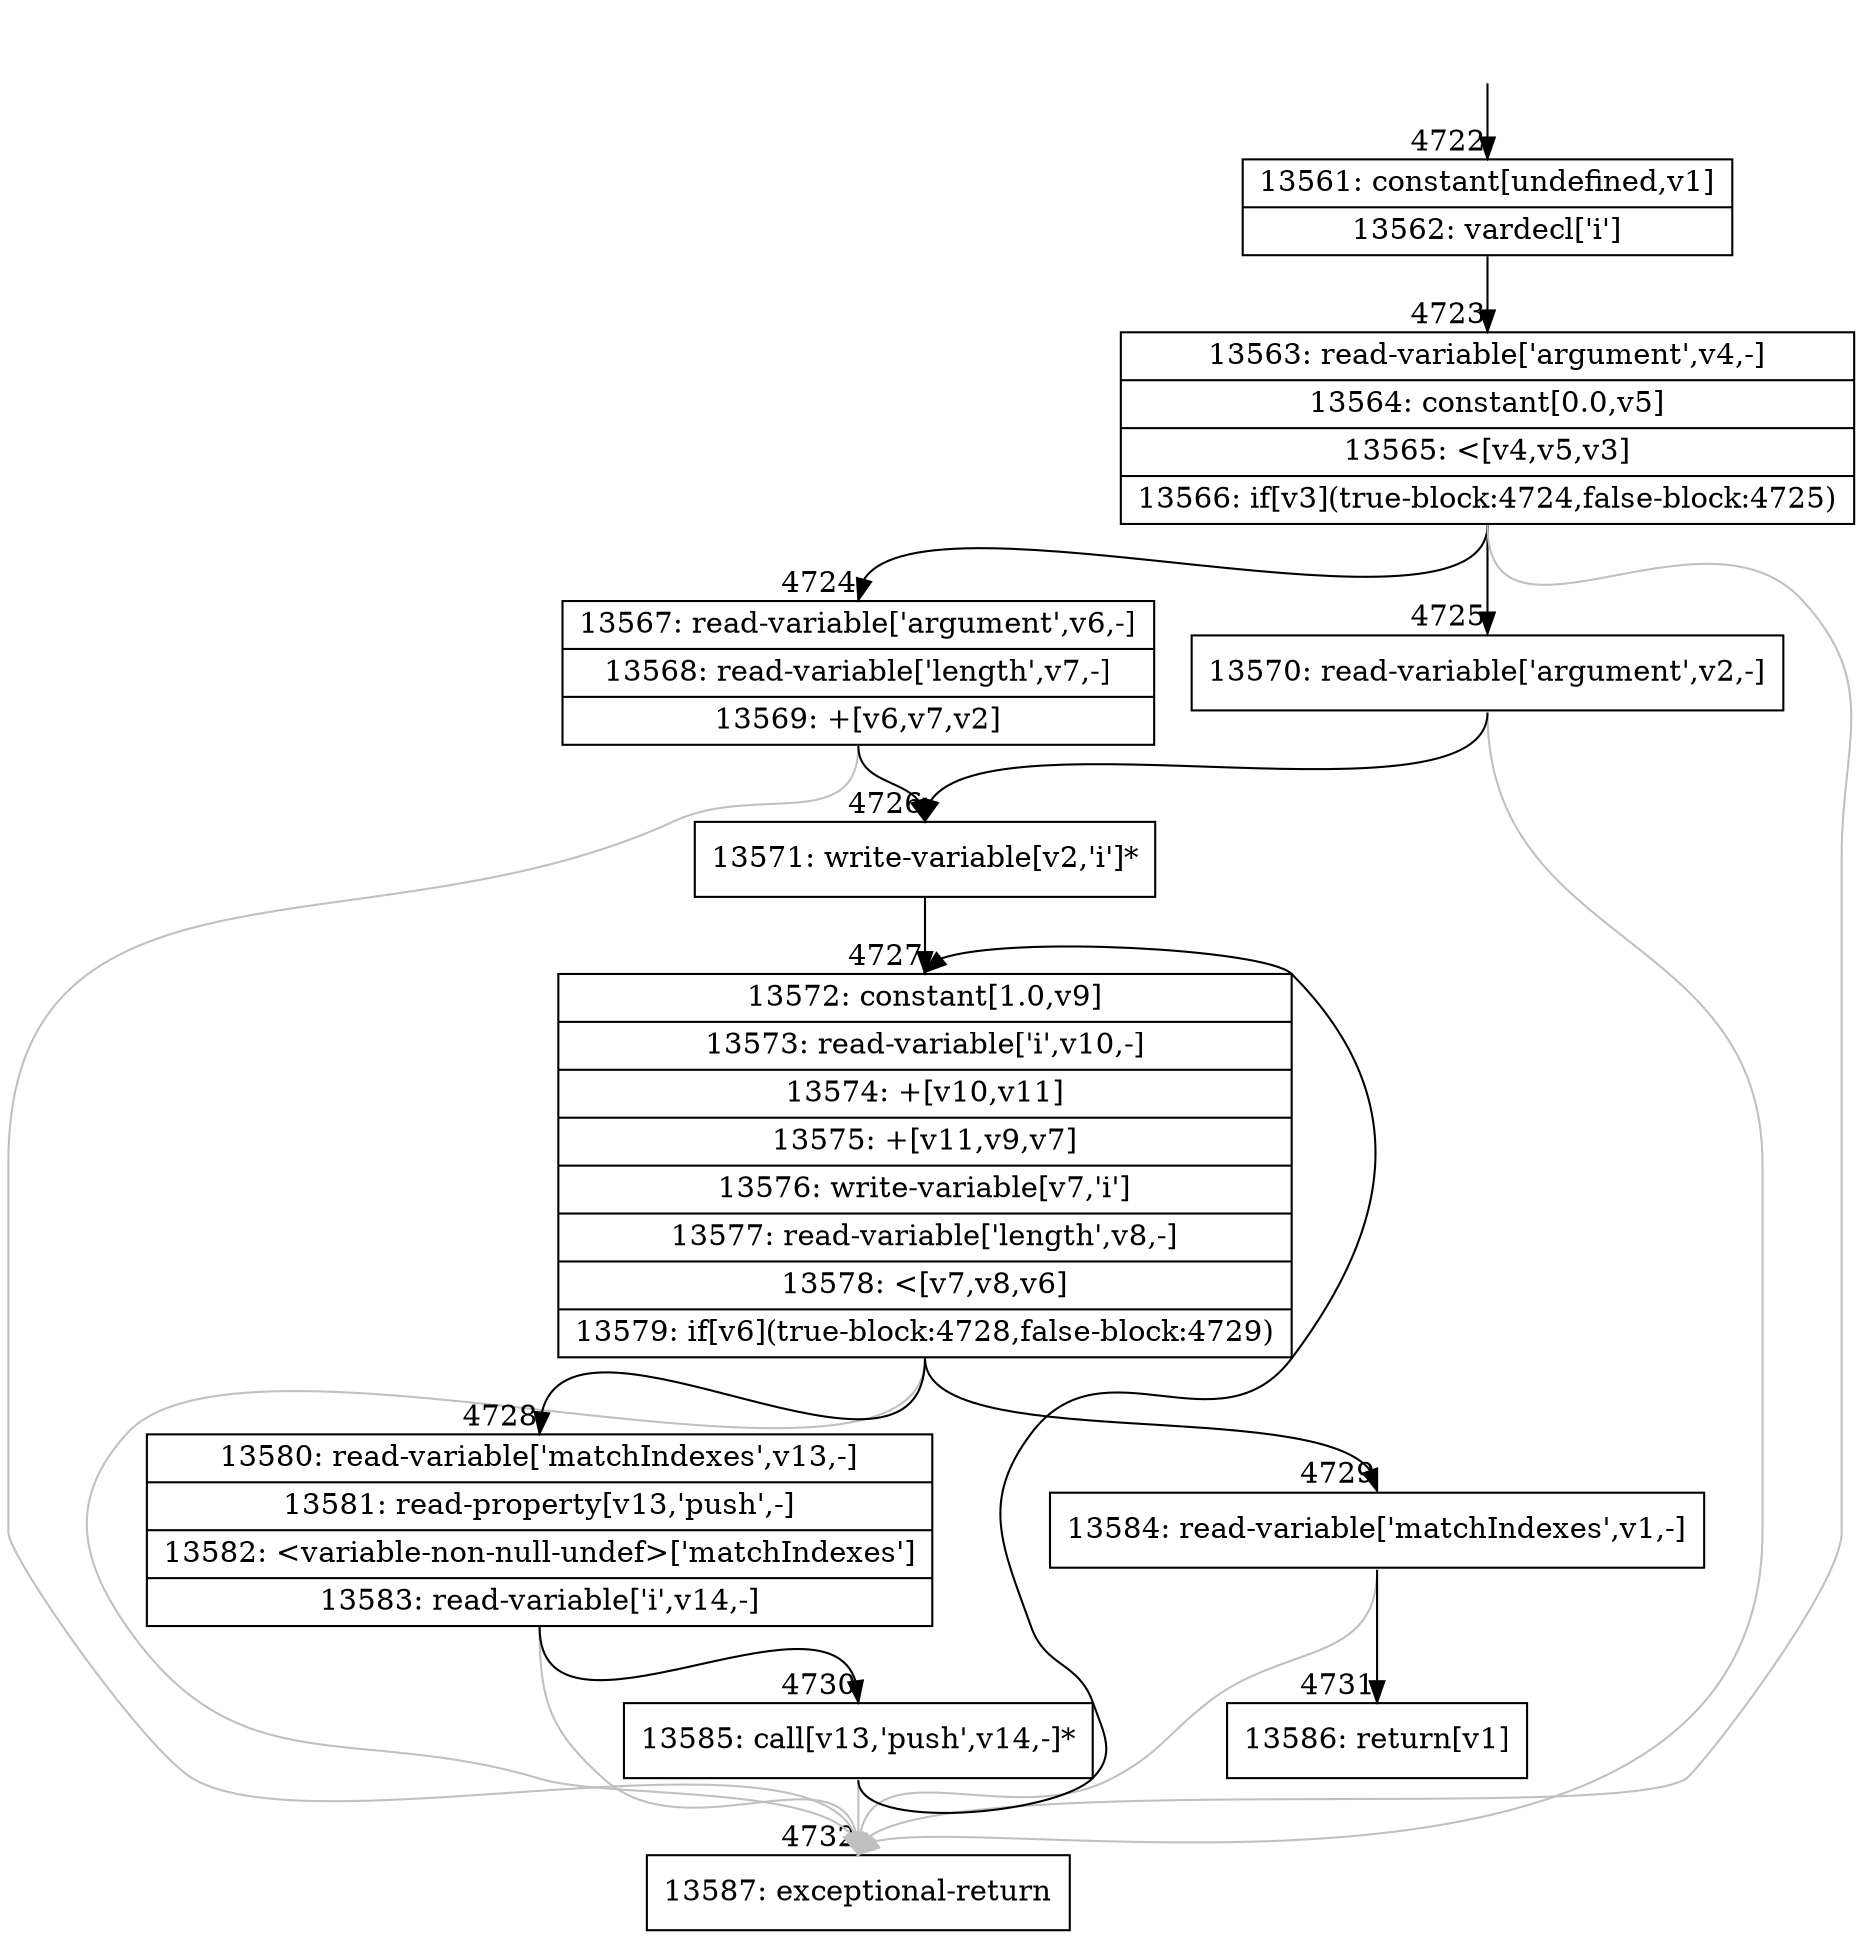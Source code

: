 digraph {
rankdir="TD"
BB_entry317[shape=none,label=""];
BB_entry317 -> BB4722 [tailport=s, headport=n, headlabel="    4722"]
BB4722 [shape=record label="{13561: constant[undefined,v1]|13562: vardecl['i']}" ] 
BB4722 -> BB4723 [tailport=s, headport=n, headlabel="      4723"]
BB4723 [shape=record label="{13563: read-variable['argument',v4,-]|13564: constant[0.0,v5]|13565: \<[v4,v5,v3]|13566: if[v3](true-block:4724,false-block:4725)}" ] 
BB4723 -> BB4724 [tailport=s, headport=n, headlabel="      4724"]
BB4723 -> BB4725 [tailport=s, headport=n, headlabel="      4725"]
BB4723 -> BB4732 [tailport=s, headport=n, color=gray, headlabel="      4732"]
BB4724 [shape=record label="{13567: read-variable['argument',v6,-]|13568: read-variable['length',v7,-]|13569: +[v6,v7,v2]}" ] 
BB4724 -> BB4726 [tailport=s, headport=n, headlabel="      4726"]
BB4724 -> BB4732 [tailport=s, headport=n, color=gray]
BB4725 [shape=record label="{13570: read-variable['argument',v2,-]}" ] 
BB4725 -> BB4726 [tailport=s, headport=n]
BB4725 -> BB4732 [tailport=s, headport=n, color=gray]
BB4726 [shape=record label="{13571: write-variable[v2,'i']*}" ] 
BB4726 -> BB4727 [tailport=s, headport=n, headlabel="      4727"]
BB4727 [shape=record label="{13572: constant[1.0,v9]|13573: read-variable['i',v10,-]|13574: +[v10,v11]|13575: +[v11,v9,v7]|13576: write-variable[v7,'i']|13577: read-variable['length',v8,-]|13578: \<[v7,v8,v6]|13579: if[v6](true-block:4728,false-block:4729)}" ] 
BB4727 -> BB4728 [tailport=s, headport=n, headlabel="      4728"]
BB4727 -> BB4729 [tailport=s, headport=n, headlabel="      4729"]
BB4727 -> BB4732 [tailport=s, headport=n, color=gray]
BB4728 [shape=record label="{13580: read-variable['matchIndexes',v13,-]|13581: read-property[v13,'push',-]|13582: \<variable-non-null-undef\>['matchIndexes']|13583: read-variable['i',v14,-]}" ] 
BB4728 -> BB4730 [tailport=s, headport=n, headlabel="      4730"]
BB4728 -> BB4732 [tailport=s, headport=n, color=gray]
BB4729 [shape=record label="{13584: read-variable['matchIndexes',v1,-]}" ] 
BB4729 -> BB4731 [tailport=s, headport=n, headlabel="      4731"]
BB4729 -> BB4732 [tailport=s, headport=n, color=gray]
BB4730 [shape=record label="{13585: call[v13,'push',v14,-]*}" ] 
BB4730 -> BB4727 [tailport=s, headport=n]
BB4730 -> BB4732 [tailport=s, headport=n, color=gray]
BB4731 [shape=record label="{13586: return[v1]}" ] 
BB4732 [shape=record label="{13587: exceptional-return}" ] 
}
